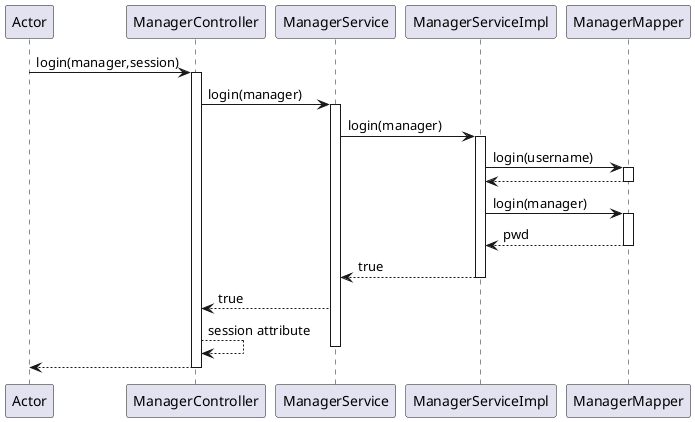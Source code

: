@startuml
participant Actor
Actor -> ManagerController : login(manager,session)
activate ManagerController
ManagerController -> ManagerService : login(manager)
activate ManagerService
ManagerService -> ManagerServiceImpl : login(manager)
activate ManagerServiceImpl
ManagerServiceImpl -> ManagerMapper : login(username)
activate ManagerMapper
ManagerMapper --> ManagerServiceImpl:
deactivate ManagerMapper
ManagerServiceImpl -> ManagerMapper : login(manager)
activate ManagerMapper
ManagerMapper --> ManagerServiceImpl:pwd
deactivate ManagerMapper
ManagerServiceImpl --> ManagerService:true
deactivate ManagerServiceImpl
ManagerService --> ManagerController:true
ManagerController --> ManagerController:session attribute
deactivate ManagerService
return
@enduml